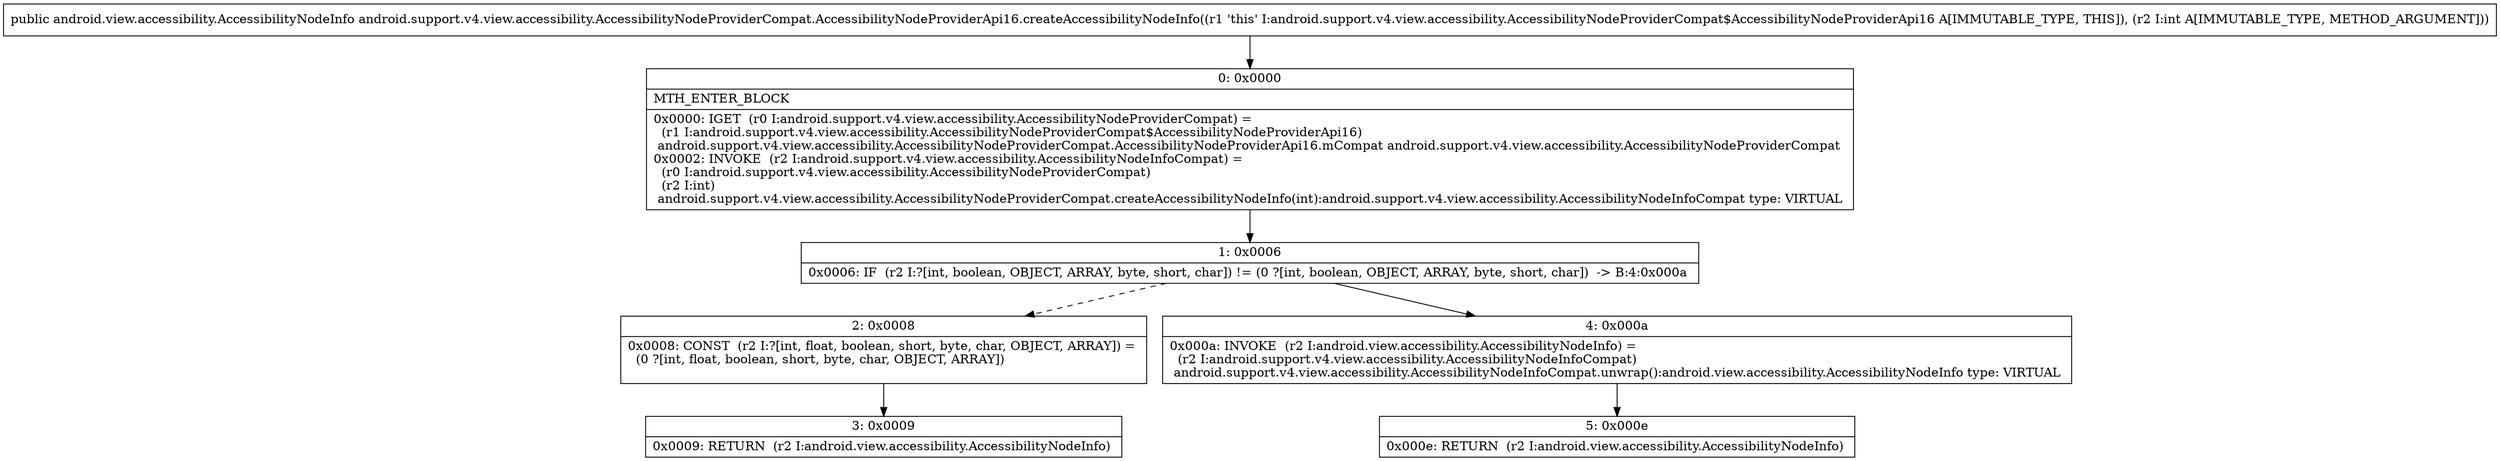 digraph "CFG forandroid.support.v4.view.accessibility.AccessibilityNodeProviderCompat.AccessibilityNodeProviderApi16.createAccessibilityNodeInfo(I)Landroid\/view\/accessibility\/AccessibilityNodeInfo;" {
Node_0 [shape=record,label="{0\:\ 0x0000|MTH_ENTER_BLOCK\l|0x0000: IGET  (r0 I:android.support.v4.view.accessibility.AccessibilityNodeProviderCompat) = \l  (r1 I:android.support.v4.view.accessibility.AccessibilityNodeProviderCompat$AccessibilityNodeProviderApi16)\l android.support.v4.view.accessibility.AccessibilityNodeProviderCompat.AccessibilityNodeProviderApi16.mCompat android.support.v4.view.accessibility.AccessibilityNodeProviderCompat \l0x0002: INVOKE  (r2 I:android.support.v4.view.accessibility.AccessibilityNodeInfoCompat) = \l  (r0 I:android.support.v4.view.accessibility.AccessibilityNodeProviderCompat)\l  (r2 I:int)\l android.support.v4.view.accessibility.AccessibilityNodeProviderCompat.createAccessibilityNodeInfo(int):android.support.v4.view.accessibility.AccessibilityNodeInfoCompat type: VIRTUAL \l}"];
Node_1 [shape=record,label="{1\:\ 0x0006|0x0006: IF  (r2 I:?[int, boolean, OBJECT, ARRAY, byte, short, char]) != (0 ?[int, boolean, OBJECT, ARRAY, byte, short, char])  \-\> B:4:0x000a \l}"];
Node_2 [shape=record,label="{2\:\ 0x0008|0x0008: CONST  (r2 I:?[int, float, boolean, short, byte, char, OBJECT, ARRAY]) = \l  (0 ?[int, float, boolean, short, byte, char, OBJECT, ARRAY])\l \l}"];
Node_3 [shape=record,label="{3\:\ 0x0009|0x0009: RETURN  (r2 I:android.view.accessibility.AccessibilityNodeInfo) \l}"];
Node_4 [shape=record,label="{4\:\ 0x000a|0x000a: INVOKE  (r2 I:android.view.accessibility.AccessibilityNodeInfo) = \l  (r2 I:android.support.v4.view.accessibility.AccessibilityNodeInfoCompat)\l android.support.v4.view.accessibility.AccessibilityNodeInfoCompat.unwrap():android.view.accessibility.AccessibilityNodeInfo type: VIRTUAL \l}"];
Node_5 [shape=record,label="{5\:\ 0x000e|0x000e: RETURN  (r2 I:android.view.accessibility.AccessibilityNodeInfo) \l}"];
MethodNode[shape=record,label="{public android.view.accessibility.AccessibilityNodeInfo android.support.v4.view.accessibility.AccessibilityNodeProviderCompat.AccessibilityNodeProviderApi16.createAccessibilityNodeInfo((r1 'this' I:android.support.v4.view.accessibility.AccessibilityNodeProviderCompat$AccessibilityNodeProviderApi16 A[IMMUTABLE_TYPE, THIS]), (r2 I:int A[IMMUTABLE_TYPE, METHOD_ARGUMENT])) }"];
MethodNode -> Node_0;
Node_0 -> Node_1;
Node_1 -> Node_2[style=dashed];
Node_1 -> Node_4;
Node_2 -> Node_3;
Node_4 -> Node_5;
}

